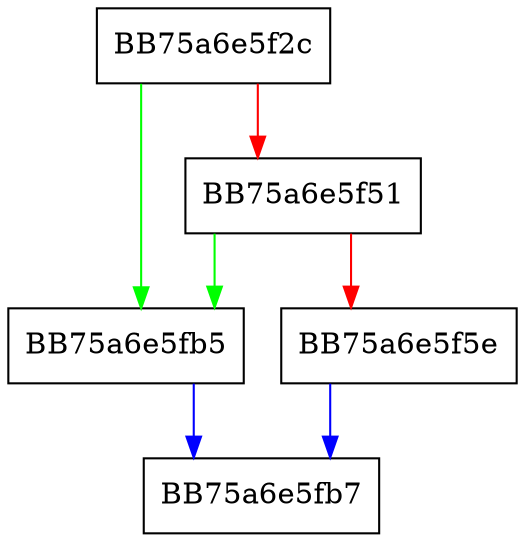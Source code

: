 digraph IsOneToOneMapped {
  node [shape="box"];
  graph [splines=ortho];
  BB75a6e5f2c -> BB75a6e5fb5 [color="green"];
  BB75a6e5f2c -> BB75a6e5f51 [color="red"];
  BB75a6e5f51 -> BB75a6e5fb5 [color="green"];
  BB75a6e5f51 -> BB75a6e5f5e [color="red"];
  BB75a6e5f5e -> BB75a6e5fb7 [color="blue"];
  BB75a6e5fb5 -> BB75a6e5fb7 [color="blue"];
}